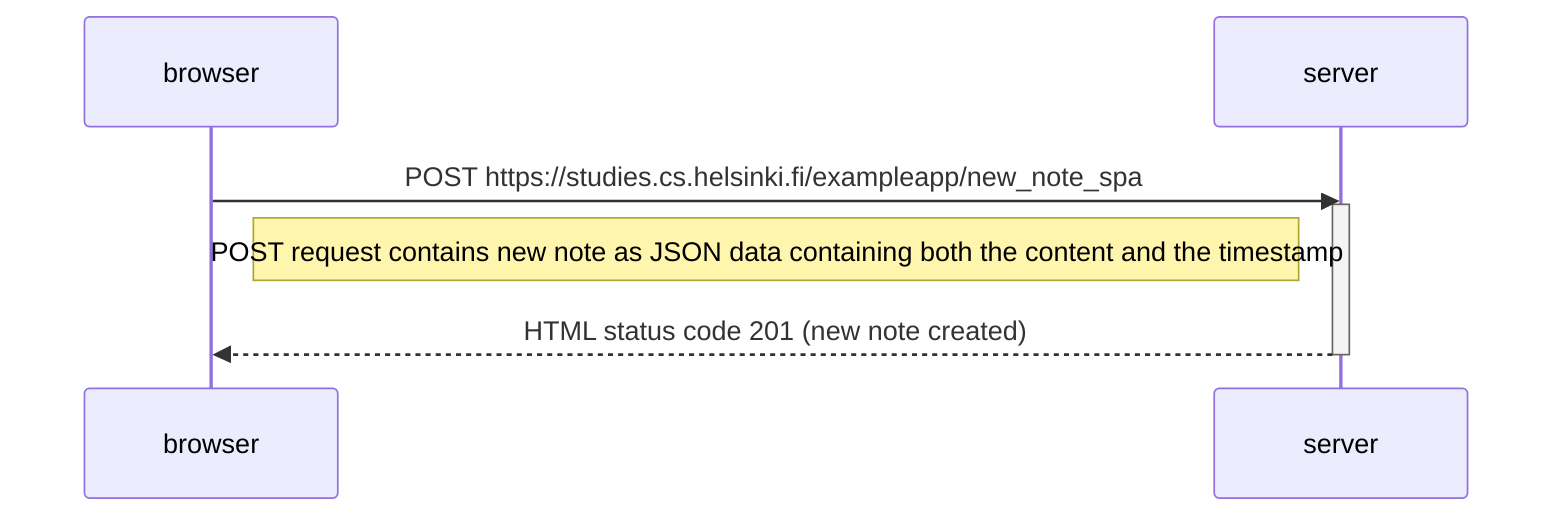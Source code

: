 sequenceDiagram
    participant browser
    participant server
    
    browser->>server: POST https://studies.cs.helsinki.fi/exampleapp/new_note_spa
    activate server
    Note right of browser: POST request contains new note as JSON data containing both the content and the timestamp
    server-->>browser: HTML status code 201 (new note created)
    deactivate server
